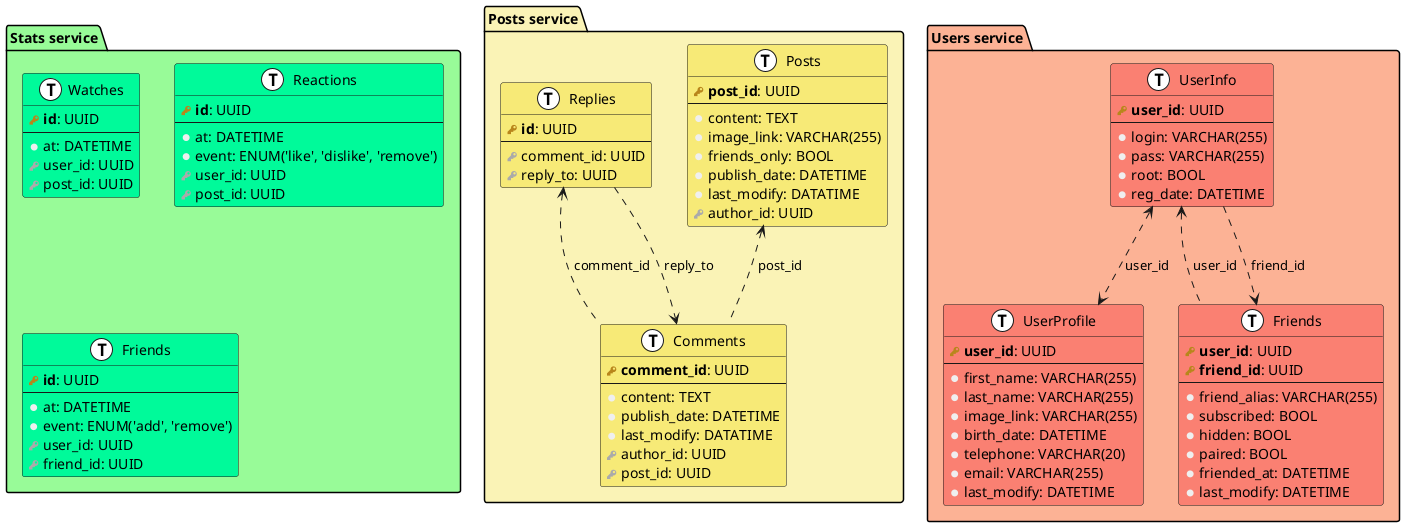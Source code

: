 @startuml scheme
!define primary_key(x) <b><color:#b8861b><&key></color> x</b>
!define foreign_key(x) <color:#aaaaaa><&key></color> x
!define column(x) <color:#efefef><&media-record></color> x
!define table(x) entity x << (T, white) >>

package "Posts service" #faf3b6{
  table(Posts) #f7ea77{
    primary_key(post_id): UUID
    --
    column(content): TEXT
    column(image_link): VARCHAR(255)
    column(friends_only): BOOL
    column(publish_date): DATETIME
    column(last_modify): DATATIME
    foreign_key(author_id): UUID
  }
  table(Comments) #f7ea77 {
    primary_key(comment_id): UUID
    --
    column(content): TEXT
    column(publish_date): DATETIME
    column(last_modify): DATATIME
    foreign_key(author_id): UUID
    foreign_key(post_id): UUID
  }
  table(Replies) #f7ea77 {
    primary_key(id): UUID
    --
    foreign_key(comment_id): UUID
    foreign_key(reply_to): UUID
  }
  Posts <.. Comments: " post_id"
  Replies <.. Comments: " comment_id"
  Replies ..> Comments: " reply_to"

}

package "Stats service" #PaleGreen {
  table(Watches) #MediumSpringGreen {
    primary_key(id): UUID
    --
    column(at): DATETIME
    foreign_key(user_id): UUID
    foreign_key(post_id): UUID
  }
  table(Reactions) #MediumSpringGreen {
    primary_key(id): UUID
    --
    column(at): DATETIME
    column(event): ENUM('like', 'dislike', 'remove')
    foreign_key(user_id): UUID
    foreign_key(post_id): UUID
  }
  table(Friends) #MediumSpringGreen {
    primary_key(id): UUID
    --
    column(at): DATETIME
    column(event): ENUM('add', 'remove')
    foreign_key(user_id): UUID
    foreign_key(friend_id): UUID
  }
/'
  table(PostsStats) #MediumSpringGreen {
    primary_key(post_id): UUID
    --
    column(watch_count): INT
    column(like_count): INT
    column(diskike_count): INT
    column(comment_count): INT
    column(publish_date): DATETIME
    column(last_modify): DATETIME
  }
  table(UsersStats) #MediumSpringGreen {
    primary_key(user_id)
    --
    column(watch_count): INT
    column(like_count): INT
    column(dislike_count): INT
    column(posts_count): INT
    column(reg_date): DATETIME
  }
  PostsStats <.. Reactions: " post_id"
  UsersStats <.. Reactions: " user_id"
  PostsStats <.. Watches: " post_id"
  UsersStats <.. Watches: " user_id"
'/
}

package "Users service" #fcb295 {
  table(UserInfo) #Salmon{
    primary_key(user_id): UUID
    --
    column(login): VARCHAR(255)
    column(pass): VARCHAR(255)
    column(root): BOOL
    column(reg_date): DATETIME
  }
  table(UserProfile) #Salmon{
    primary_key(user_id): UUID
    --
    column(first_name): VARCHAR(255)
    column(last_name): VARCHAR(255)
    column(image_link): VARCHAR(255)
    column(birth_date): DATETIME
    column(telephone): VARCHAR(20)
    column(email): VARCHAR(255)
    column(last_modify): DATETIME
  }
  table(Friends) #Salmon{
    primary_key(user_id): UUID
    primary_key(friend_id): UUID
    --
    column(friend_alias): VARCHAR(255)
    column(subscribed): BOOL
    column(hidden): BOOL
    column(paired): BOOL
    column(friended_at): DATETIME
    column(last_modify): DATETIME
  }
  UserInfo <..> UserProfile: " user_id"
  UserInfo <.. Friends: " user_id"
  UserInfo ..> Friends: " friend_id"
}
@enduml
